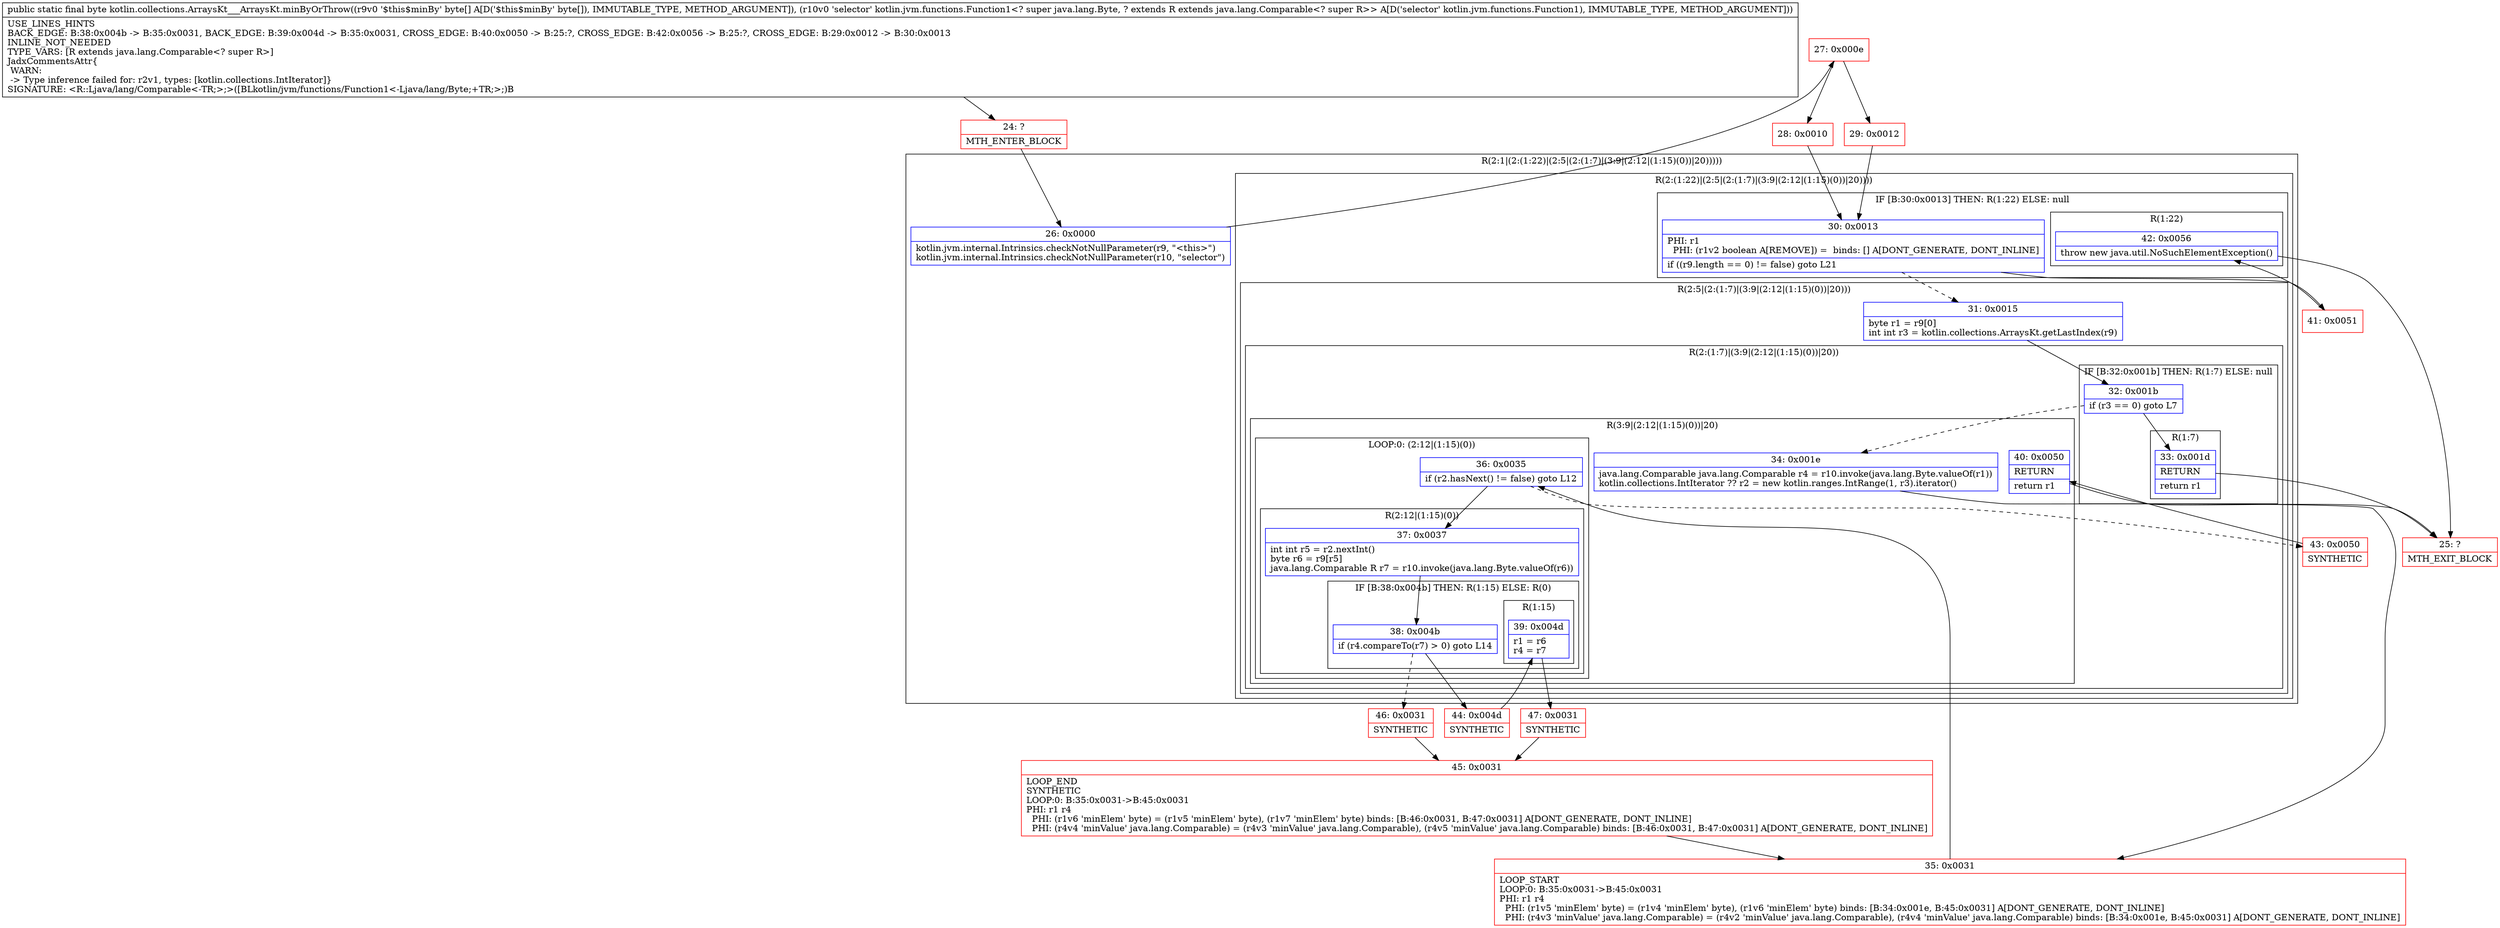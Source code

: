 digraph "CFG forkotlin.collections.ArraysKt___ArraysKt.minByOrThrow([BLkotlin\/jvm\/functions\/Function1;)B" {
subgraph cluster_Region_1851894065 {
label = "R(2:1|(2:(1:22)|(2:5|(2:(1:7)|(3:9|(2:12|(1:15)(0))|20)))))";
node [shape=record,color=blue];
Node_26 [shape=record,label="{26\:\ 0x0000|kotlin.jvm.internal.Intrinsics.checkNotNullParameter(r9, \"\<this\>\")\lkotlin.jvm.internal.Intrinsics.checkNotNullParameter(r10, \"selector\")\l}"];
subgraph cluster_Region_1359665899 {
label = "R(2:(1:22)|(2:5|(2:(1:7)|(3:9|(2:12|(1:15)(0))|20))))";
node [shape=record,color=blue];
subgraph cluster_IfRegion_1168609184 {
label = "IF [B:30:0x0013] THEN: R(1:22) ELSE: null";
node [shape=record,color=blue];
Node_30 [shape=record,label="{30\:\ 0x0013|PHI: r1 \l  PHI: (r1v2 boolean A[REMOVE]) =  binds: [] A[DONT_GENERATE, DONT_INLINE]\l|if ((r9.length == 0) != false) goto L21\l}"];
subgraph cluster_Region_1565393826 {
label = "R(1:22)";
node [shape=record,color=blue];
Node_42 [shape=record,label="{42\:\ 0x0056|throw new java.util.NoSuchElementException()\l}"];
}
}
subgraph cluster_Region_2080248795 {
label = "R(2:5|(2:(1:7)|(3:9|(2:12|(1:15)(0))|20)))";
node [shape=record,color=blue];
Node_31 [shape=record,label="{31\:\ 0x0015|byte r1 = r9[0]\lint int r3 = kotlin.collections.ArraysKt.getLastIndex(r9)\l}"];
subgraph cluster_Region_1048908059 {
label = "R(2:(1:7)|(3:9|(2:12|(1:15)(0))|20))";
node [shape=record,color=blue];
subgraph cluster_IfRegion_1792035036 {
label = "IF [B:32:0x001b] THEN: R(1:7) ELSE: null";
node [shape=record,color=blue];
Node_32 [shape=record,label="{32\:\ 0x001b|if (r3 == 0) goto L7\l}"];
subgraph cluster_Region_11428963 {
label = "R(1:7)";
node [shape=record,color=blue];
Node_33 [shape=record,label="{33\:\ 0x001d|RETURN\l|return r1\l}"];
}
}
subgraph cluster_Region_1631322091 {
label = "R(3:9|(2:12|(1:15)(0))|20)";
node [shape=record,color=blue];
Node_34 [shape=record,label="{34\:\ 0x001e|java.lang.Comparable java.lang.Comparable r4 = r10.invoke(java.lang.Byte.valueOf(r1))\lkotlin.collections.IntIterator ?? r2 = new kotlin.ranges.IntRange(1, r3).iterator()\l}"];
subgraph cluster_LoopRegion_1793230547 {
label = "LOOP:0: (2:12|(1:15)(0))";
node [shape=record,color=blue];
Node_36 [shape=record,label="{36\:\ 0x0035|if (r2.hasNext() != false) goto L12\l}"];
subgraph cluster_Region_1410918595 {
label = "R(2:12|(1:15)(0))";
node [shape=record,color=blue];
Node_37 [shape=record,label="{37\:\ 0x0037|int int r5 = r2.nextInt()\lbyte r6 = r9[r5]\ljava.lang.Comparable R r7 = r10.invoke(java.lang.Byte.valueOf(r6))\l}"];
subgraph cluster_IfRegion_421295343 {
label = "IF [B:38:0x004b] THEN: R(1:15) ELSE: R(0)";
node [shape=record,color=blue];
Node_38 [shape=record,label="{38\:\ 0x004b|if (r4.compareTo(r7) \> 0) goto L14\l}"];
subgraph cluster_Region_906540775 {
label = "R(1:15)";
node [shape=record,color=blue];
Node_39 [shape=record,label="{39\:\ 0x004d|r1 = r6\lr4 = r7\l}"];
}
subgraph cluster_Region_970934690 {
label = "R(0)";
node [shape=record,color=blue];
}
}
}
}
Node_40 [shape=record,label="{40\:\ 0x0050|RETURN\l|return r1\l}"];
}
}
}
}
}
Node_24 [shape=record,color=red,label="{24\:\ ?|MTH_ENTER_BLOCK\l}"];
Node_27 [shape=record,color=red,label="{27\:\ 0x000e}"];
Node_28 [shape=record,color=red,label="{28\:\ 0x0010}"];
Node_25 [shape=record,color=red,label="{25\:\ ?|MTH_EXIT_BLOCK\l}"];
Node_35 [shape=record,color=red,label="{35\:\ 0x0031|LOOP_START\lLOOP:0: B:35:0x0031\-\>B:45:0x0031\lPHI: r1 r4 \l  PHI: (r1v5 'minElem' byte) = (r1v4 'minElem' byte), (r1v6 'minElem' byte) binds: [B:34:0x001e, B:45:0x0031] A[DONT_GENERATE, DONT_INLINE]\l  PHI: (r4v3 'minValue' java.lang.Comparable) = (r4v2 'minValue' java.lang.Comparable), (r4v4 'minValue' java.lang.Comparable) binds: [B:34:0x001e, B:45:0x0031] A[DONT_GENERATE, DONT_INLINE]\l}"];
Node_44 [shape=record,color=red,label="{44\:\ 0x004d|SYNTHETIC\l}"];
Node_47 [shape=record,color=red,label="{47\:\ 0x0031|SYNTHETIC\l}"];
Node_45 [shape=record,color=red,label="{45\:\ 0x0031|LOOP_END\lSYNTHETIC\lLOOP:0: B:35:0x0031\-\>B:45:0x0031\lPHI: r1 r4 \l  PHI: (r1v6 'minElem' byte) = (r1v5 'minElem' byte), (r1v7 'minElem' byte) binds: [B:46:0x0031, B:47:0x0031] A[DONT_GENERATE, DONT_INLINE]\l  PHI: (r4v4 'minValue' java.lang.Comparable) = (r4v3 'minValue' java.lang.Comparable), (r4v5 'minValue' java.lang.Comparable) binds: [B:46:0x0031, B:47:0x0031] A[DONT_GENERATE, DONT_INLINE]\l}"];
Node_46 [shape=record,color=red,label="{46\:\ 0x0031|SYNTHETIC\l}"];
Node_43 [shape=record,color=red,label="{43\:\ 0x0050|SYNTHETIC\l}"];
Node_41 [shape=record,color=red,label="{41\:\ 0x0051}"];
Node_29 [shape=record,color=red,label="{29\:\ 0x0012}"];
MethodNode[shape=record,label="{public static final byte kotlin.collections.ArraysKt___ArraysKt.minByOrThrow((r9v0 '$this$minBy' byte[] A[D('$this$minBy' byte[]), IMMUTABLE_TYPE, METHOD_ARGUMENT]), (r10v0 'selector' kotlin.jvm.functions.Function1\<? super java.lang.Byte, ? extends R extends java.lang.Comparable\<? super R\>\> A[D('selector' kotlin.jvm.functions.Function1), IMMUTABLE_TYPE, METHOD_ARGUMENT]))  | USE_LINES_HINTS\lBACK_EDGE: B:38:0x004b \-\> B:35:0x0031, BACK_EDGE: B:39:0x004d \-\> B:35:0x0031, CROSS_EDGE: B:40:0x0050 \-\> B:25:?, CROSS_EDGE: B:42:0x0056 \-\> B:25:?, CROSS_EDGE: B:29:0x0012 \-\> B:30:0x0013\lINLINE_NOT_NEEDED\lTYPE_VARS: [R extends java.lang.Comparable\<? super R\>]\lJadxCommentsAttr\{\l WARN: \l \-\> Type inference failed for: r2v1, types: [kotlin.collections.IntIterator]\}\lSIGNATURE: \<R::Ljava\/lang\/Comparable\<\-TR;\>;\>([BLkotlin\/jvm\/functions\/Function1\<\-Ljava\/lang\/Byte;+TR;\>;)B\l}"];
MethodNode -> Node_24;Node_26 -> Node_27;
Node_30 -> Node_31[style=dashed];
Node_30 -> Node_41;
Node_42 -> Node_25;
Node_31 -> Node_32;
Node_32 -> Node_33;
Node_32 -> Node_34[style=dashed];
Node_33 -> Node_25;
Node_34 -> Node_35;
Node_36 -> Node_37;
Node_36 -> Node_43[style=dashed];
Node_37 -> Node_38;
Node_38 -> Node_44;
Node_38 -> Node_46[style=dashed];
Node_39 -> Node_47;
Node_40 -> Node_25;
Node_24 -> Node_26;
Node_27 -> Node_28;
Node_27 -> Node_29;
Node_28 -> Node_30;
Node_35 -> Node_36;
Node_44 -> Node_39;
Node_47 -> Node_45;
Node_45 -> Node_35;
Node_46 -> Node_45;
Node_43 -> Node_40;
Node_41 -> Node_42;
Node_29 -> Node_30;
}

